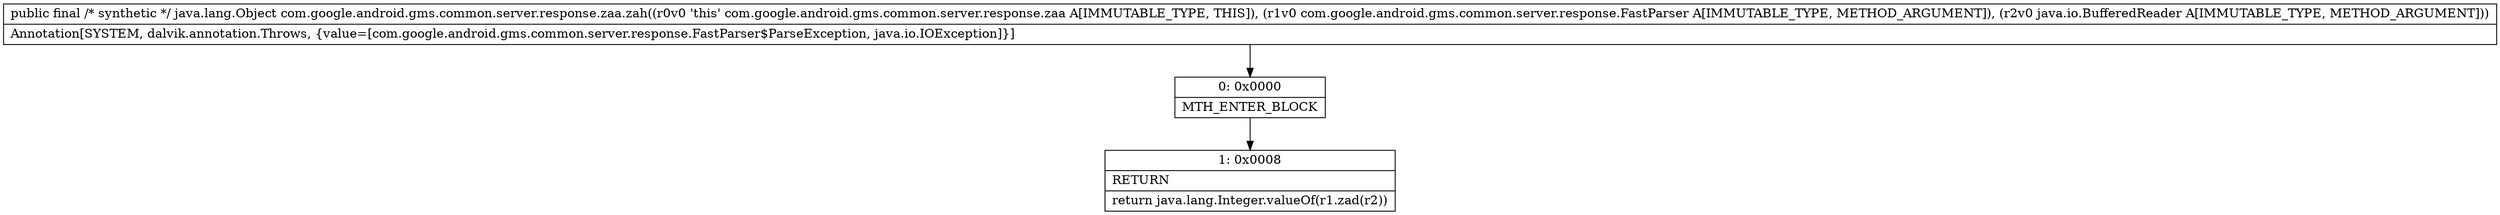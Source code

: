 digraph "CFG forcom.google.android.gms.common.server.response.zaa.zah(Lcom\/google\/android\/gms\/common\/server\/response\/FastParser;Ljava\/io\/BufferedReader;)Ljava\/lang\/Object;" {
Node_0 [shape=record,label="{0\:\ 0x0000|MTH_ENTER_BLOCK\l}"];
Node_1 [shape=record,label="{1\:\ 0x0008|RETURN\l|return java.lang.Integer.valueOf(r1.zad(r2))\l}"];
MethodNode[shape=record,label="{public final \/* synthetic *\/ java.lang.Object com.google.android.gms.common.server.response.zaa.zah((r0v0 'this' com.google.android.gms.common.server.response.zaa A[IMMUTABLE_TYPE, THIS]), (r1v0 com.google.android.gms.common.server.response.FastParser A[IMMUTABLE_TYPE, METHOD_ARGUMENT]), (r2v0 java.io.BufferedReader A[IMMUTABLE_TYPE, METHOD_ARGUMENT]))  | Annotation[SYSTEM, dalvik.annotation.Throws, \{value=[com.google.android.gms.common.server.response.FastParser$ParseException, java.io.IOException]\}]\l}"];
MethodNode -> Node_0;
Node_0 -> Node_1;
}

